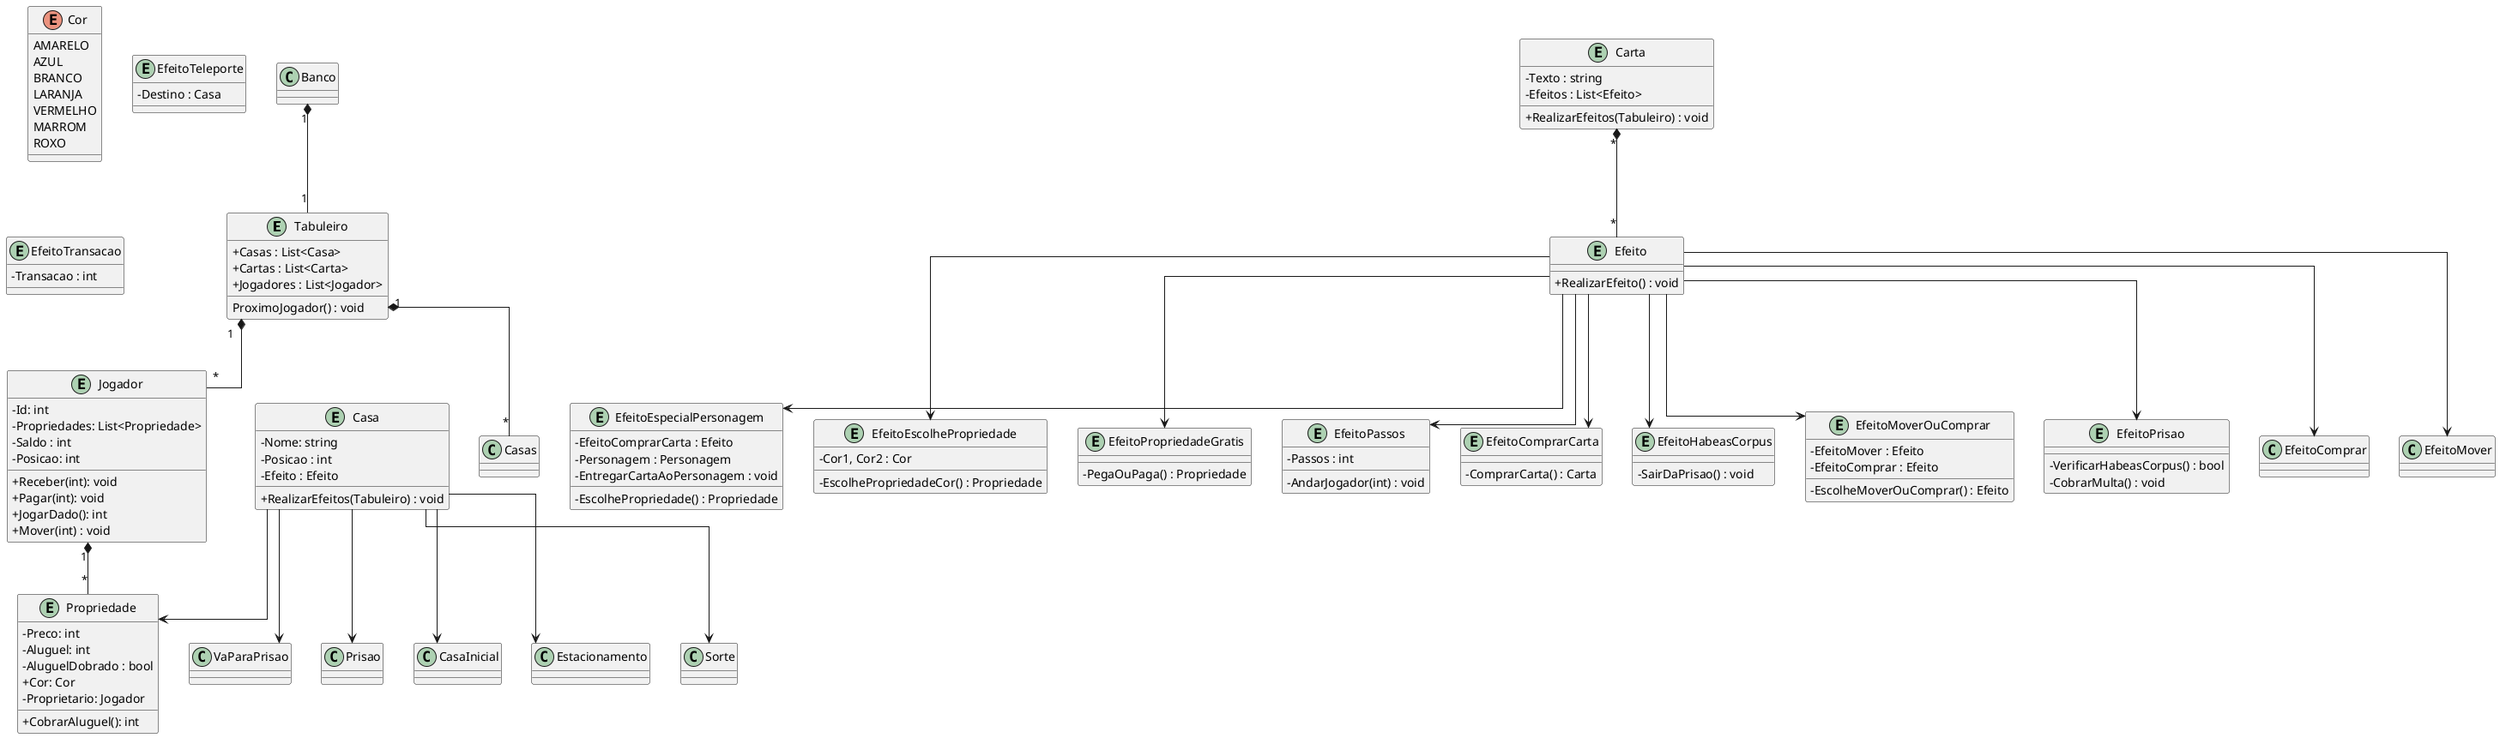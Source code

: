 @startuml diagrama
skinparam linetype ortho
skinparam classAttributeIconSize 0

entity Tabuleiro{
    + Casas : List<Casa>
    + Cartas : List<Carta>
    + Jogadores : List<Jogador>
    
    ProximoJogador() : void
}

entity Casa{
    - Nome: string
    - Posicao : int   
    - Efeito : Efeito
    + RealizarEfeitos(Tabuleiro) : void
}

entity Propriedade{
    - Preco: int
    - Aluguel: int
    - AluguelDobrado : bool
    + Cor: Cor
    - Proprietario: Jogador
    + CobrarAluguel(): int
}

entity Jogador{
    - Id: int
    - Propriedades: List<Propriedade>
    - Saldo : int
    - Posicao: int
    + Receber(int): void
    + Pagar(int): void
    + JogarDado(): int
    + Mover(int) : void
}

enum Cor{
    AMARELO
    AZUL
    BRANCO
    LARANJA
    VERMELHO
    MARROM
    ROXO
}

entity Carta{
    - Texto : string
    - Efeitos : List<Efeito>
    + RealizarEfeitos(Tabuleiro) : void
}

entity Efeito{
    + RealizarEfeito() : void
}

entity EfeitoEspecialPersonagem{
    - EfeitoComprarCarta : Efeito
    - Personagem : Personagem
    - EscolhePropriedade() : Propriedade
    - EntregarCartaAoPersonagem : void
}

entity EfeitoEscolhePropriedade{
    - Cor1, Cor2 : Cor
    - EscolhePropriedadeCor() : Propriedade
}

entity EfeitoPropriedadeGratis{
    - PegaOuPaga() : Propriedade
}

entity EfeitoTeleporte{
    - Destino : Casa
}

entity EfeitoPassos{
    - Passos : int
    - AndarJogador(int) : void
}

entity EfeitoComprarCarta{
    - ComprarCarta() : Carta 
}

entity EfeitoTransacao{
    - Transacao : int
}

entity EfeitoHabeasCorpus{
    - SairDaPrisao() : void
}

entity EfeitoMoverOuComprar{
    - EfeitoMover : Efeito
    - EfeitoComprar : Efeito
    - EscolheMoverOuComprar() : Efeito
}

entity EfeitoPrisao{
    - VerificarHabeasCorpus() : bool
    - CobrarMulta() : void
}

Tabuleiro "1" *-- "*" Jogador
Tabuleiro "1" *-- "*" Casas
Banco "1" *-- "1" Tabuleiro

Casa --> Propriedade
Casa --> VaParaPrisao
Casa --> Prisao
Casa --> CasaInicial
Casa --> Estacionamento
Casa --> Sorte

Jogador "1"  *-- "*" Propriedade

Carta "*" *-- "*" Efeito

Efeito --> EfeitoComprar
Efeito --> EfeitoComprarCarta
Efeito --> EfeitoEscolhePropriedade
Efeito --> EfeitoEspecialPersonagem
Efeito --> EfeitoHabeasCorpus
Efeito --> EfeitoMover
Efeito --> EfeitoMoverOuComprar
Efeito --> EfeitoPassos
Efeito --> EfeitoPropriedadeGratis
Efeito --> EfeitoPrisao

@enduml